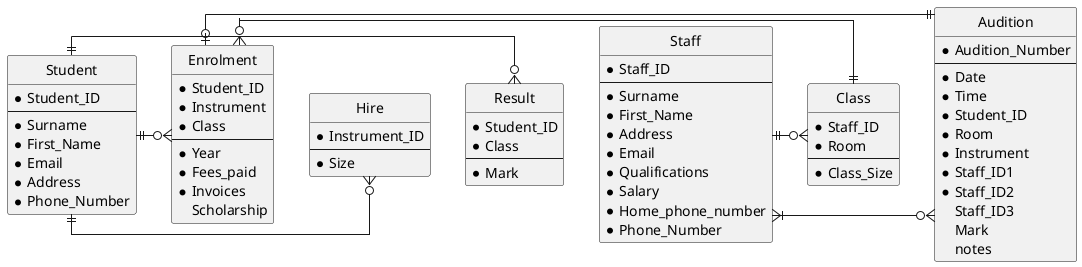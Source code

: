 @startuml julienned-erd

skinparam Style StrictUML
skinparam LineType ortho
skinparam monochrome true

class Student {
    * Student_ID
--
    * Surname
    * First_Name
    * Email
    * Address
    * Phone_Number
}

class Staff {
    * Staff_ID
--
    * Surname
    * First_Name
    * Address
    * Email
    * Qualifications
    * Salary
    * Home_phone_number
    * Phone_Number
}

class Hire {
    * Instrument_ID
--
    * Size
}

class Audition {
    * Audition_Number
--
    * Date
    * Time
    * Student_ID
    * Room 
    * Instrument
    * Staff_ID1
    * Staff_ID2
      Staff_ID3
      Mark
      notes
}

class Class {
    * Staff_ID
    * Room
--
    * Class_Size
}

class Enrolment {
    * Student_ID
    * Instrument
    * Class
--
    * Year
    * Fees_paid
    * Invoices
    Scholarship
}

class Result {
    * Student_ID
    * Class
--
    * Mark
}

Student ||-o{ Result
Student ||-o{ Hire
Student ||-o{ Enrolment
Enrolment |o-|| Audition
Enrolment }o-|| Class
Staff ||-o{ Class
Staff }|-o{ Audition

@enduml